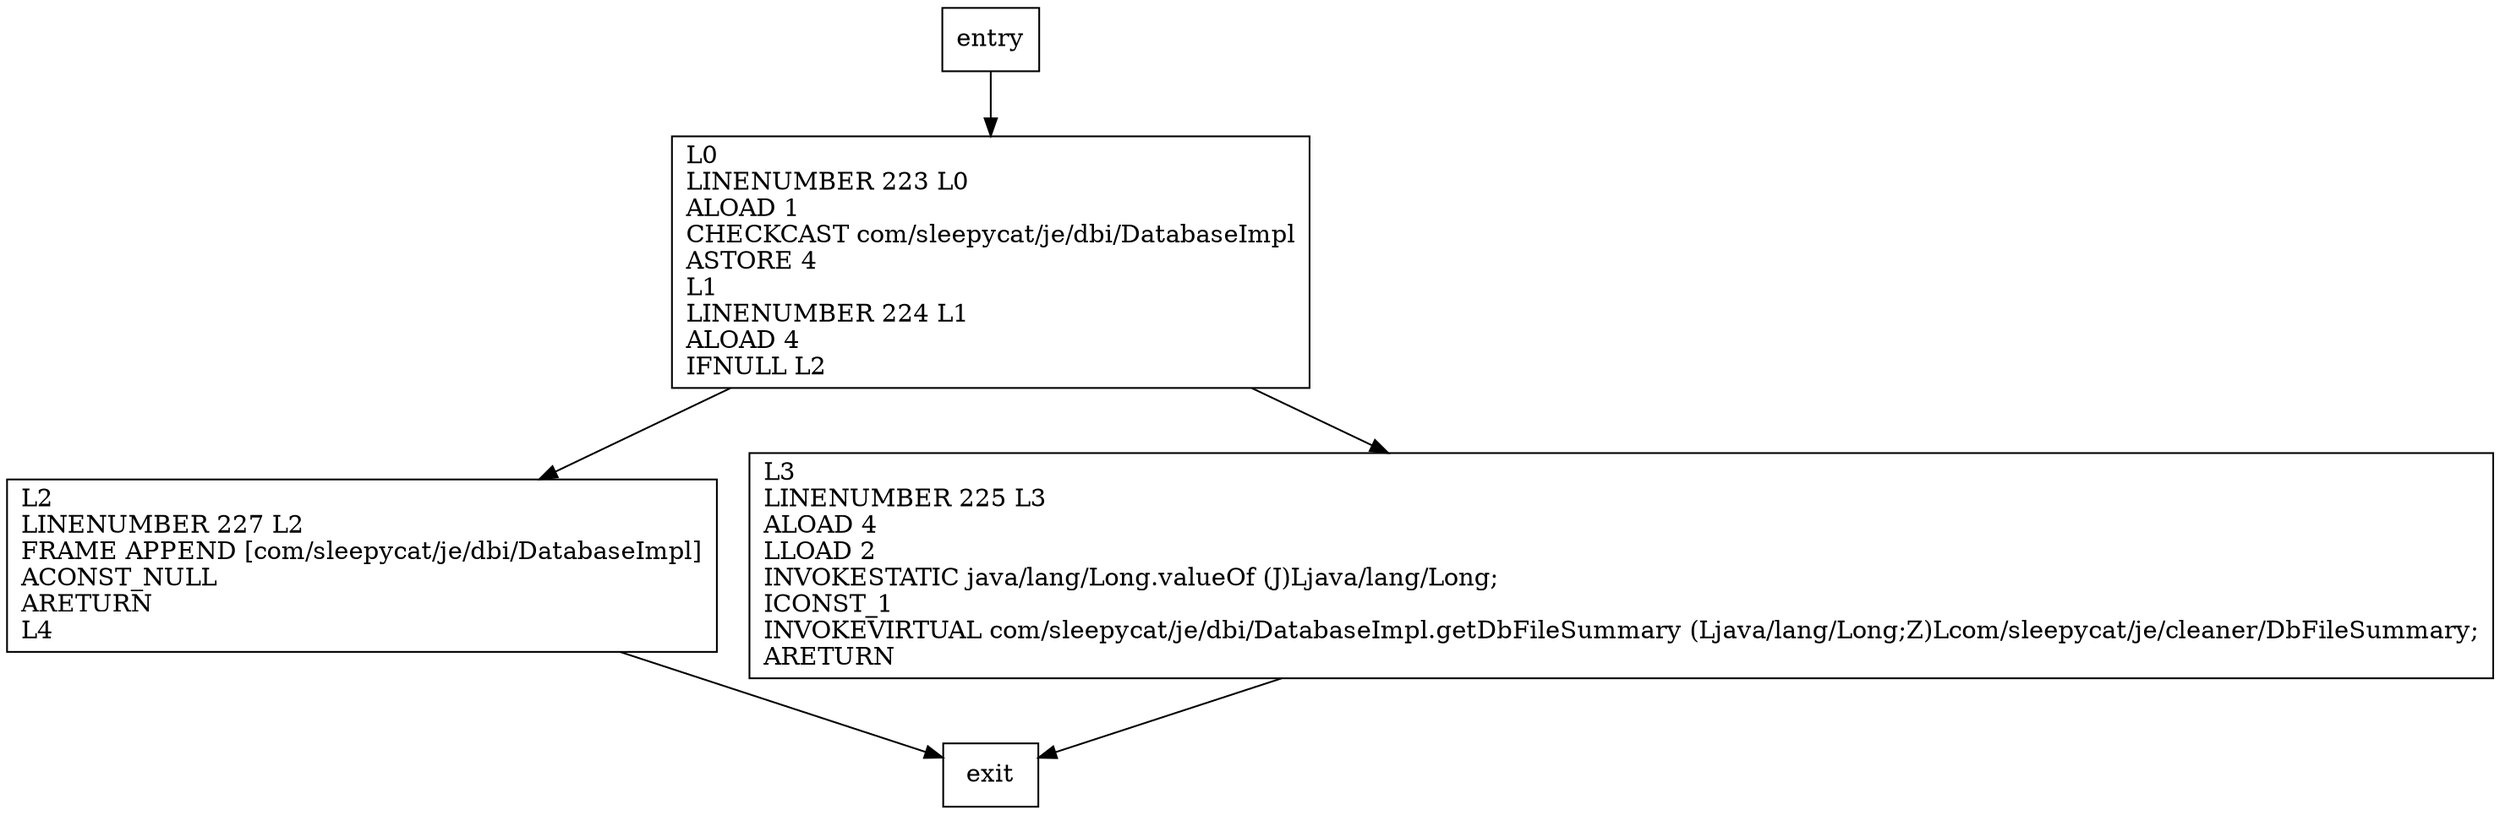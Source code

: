 digraph getDbFileSummary {
node [shape=record];
1041972504 [label="L0\lLINENUMBER 223 L0\lALOAD 1\lCHECKCAST com/sleepycat/je/dbi/DatabaseImpl\lASTORE 4\lL1\lLINENUMBER 224 L1\lALOAD 4\lIFNULL L2\l"];
1076359470 [label="L2\lLINENUMBER 227 L2\lFRAME APPEND [com/sleepycat/je/dbi/DatabaseImpl]\lACONST_NULL\lARETURN\lL4\l"];
1921466797 [label="L3\lLINENUMBER 225 L3\lALOAD 4\lLLOAD 2\lINVOKESTATIC java/lang/Long.valueOf (J)Ljava/lang/Long;\lICONST_1\lINVOKEVIRTUAL com/sleepycat/je/dbi/DatabaseImpl.getDbFileSummary (Ljava/lang/Long;Z)Lcom/sleepycat/je/cleaner/DbFileSummary;\lARETURN\l"];
entry;
exit;
entry -> 1041972504
1041972504 -> 1076359470
1041972504 -> 1921466797
1076359470 -> exit
1921466797 -> exit
}
